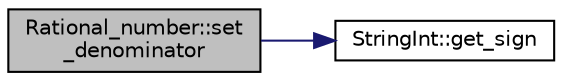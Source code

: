 digraph "Rational_number::set_denominator"
{
 // LATEX_PDF_SIZE
  edge [fontname="Helvetica",fontsize="10",labelfontname="Helvetica",labelfontsize="10"];
  node [fontname="Helvetica",fontsize="10",shape=record];
  rankdir="LR";
  Node1 [label="Rational_number::set\l_denominator",height=0.2,width=0.4,color="black", fillcolor="grey75", style="filled", fontcolor="black",tooltip="denominator setter."];
  Node1 -> Node2 [color="midnightblue",fontsize="10",style="solid",fontname="Helvetica"];
  Node2 [label="StringInt::get_sign",height=0.2,width=0.4,color="black", fillcolor="white", style="filled",URL="$classStringInt.html#a8cb6b9175fda26bad6be2adec5ca6f57",tooltip="sign getter."];
}

